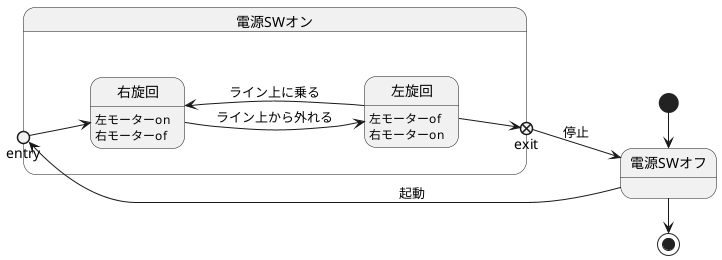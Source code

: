 @startuml 6-5-3
left to right direction

[*] -right-> 電源SWオフ

state 電源SWオン {
    state entry <<entryPoint>>
    state exit <<exitPoint>>
    
    entry --> 右旋回 
    右旋回 --> 左旋回: ライン上から外れる
    右旋回: 左モーターon
    右旋回: 右モーターof
    左旋回 --> 右旋回: ライン上に乗る
    左旋回: 左モーターof
    左旋回: 右モーターon
    左旋回 --> exit 
}

電源SWオフ --> entry: 起動
 exit--> 電源SWオフ: 停止

電源SWオフ -right-> [*]

@enduml
